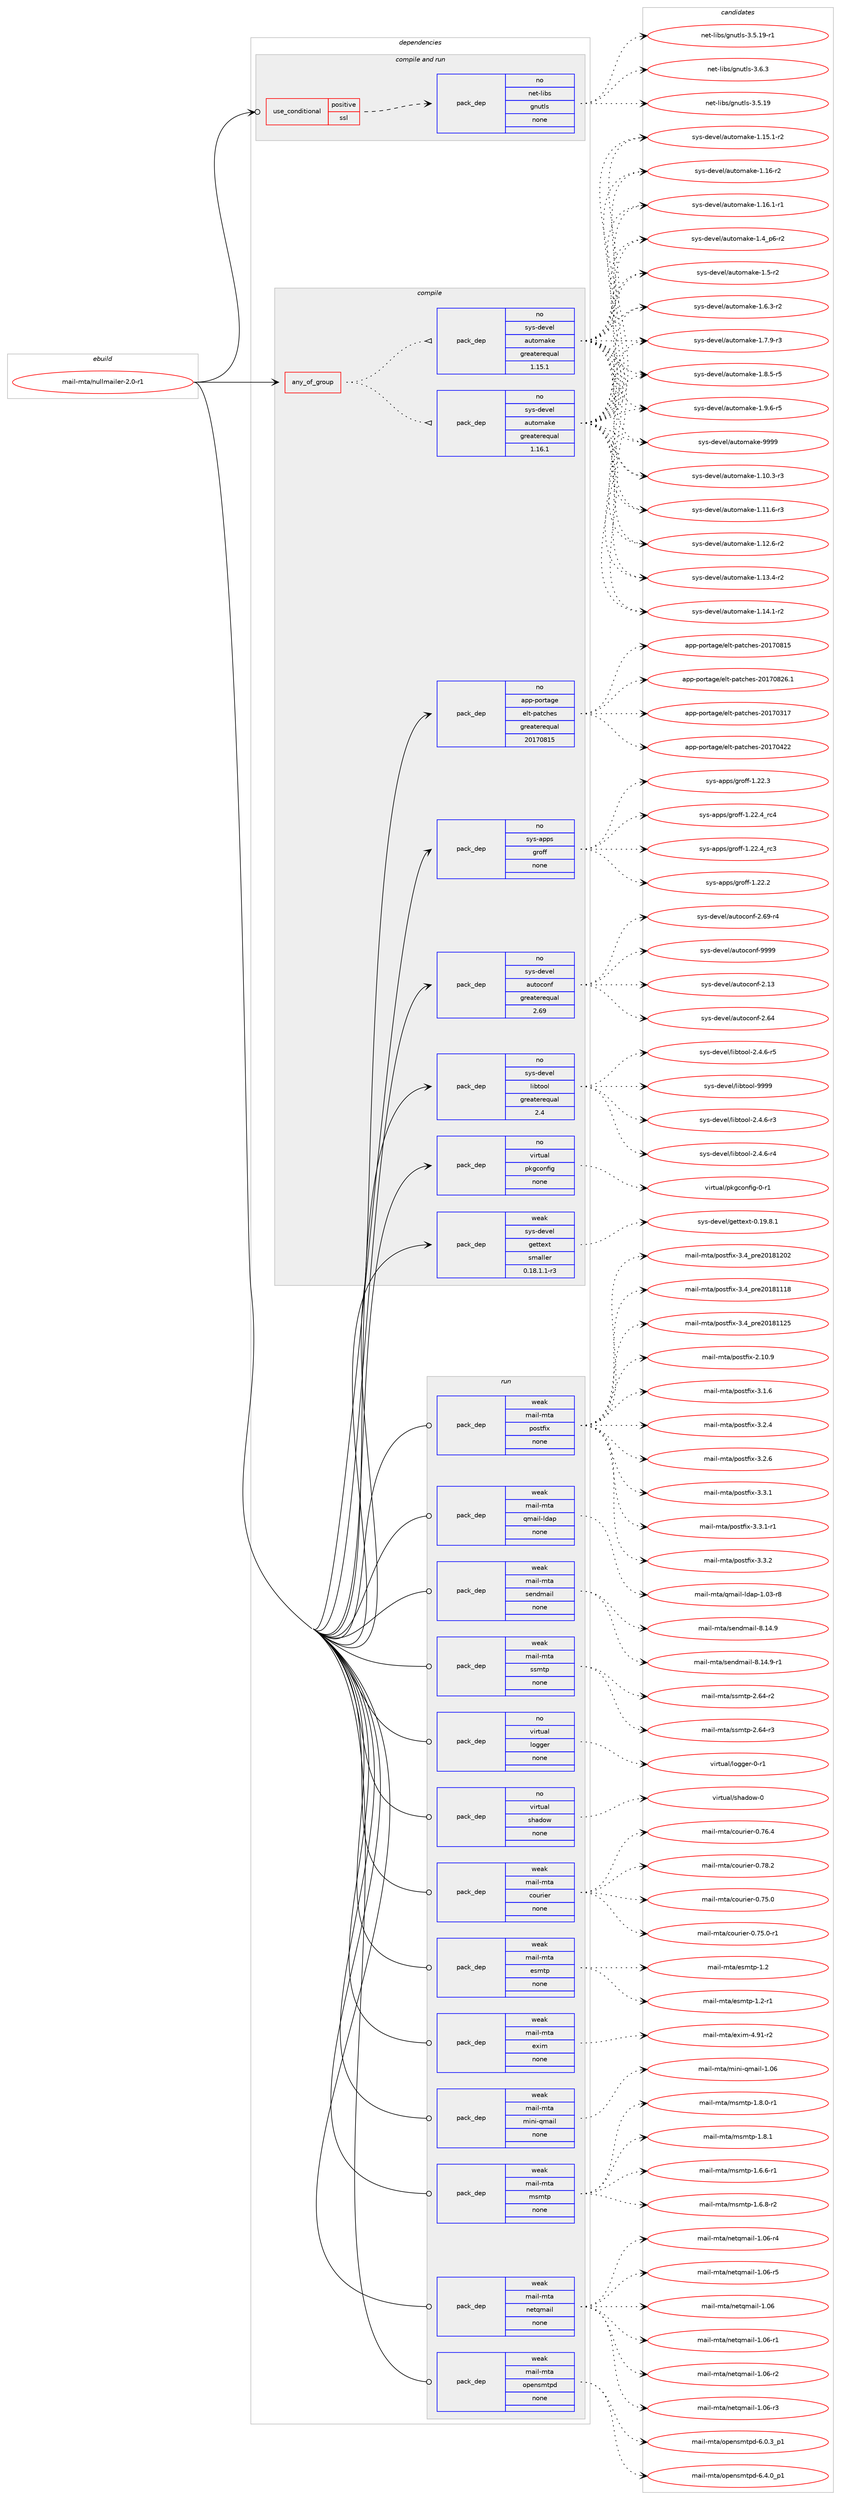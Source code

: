 digraph prolog {

# *************
# Graph options
# *************

newrank=true;
concentrate=true;
compound=true;
graph [rankdir=LR,fontname=Helvetica,fontsize=10,ranksep=1.5];#, ranksep=2.5, nodesep=0.2];
edge  [arrowhead=vee];
node  [fontname=Helvetica,fontsize=10];

# **********
# The ebuild
# **********

subgraph cluster_leftcol {
color=gray;
rank=same;
label=<<i>ebuild</i>>;
id [label="mail-mta/nullmailer-2.0-r1", color=red, width=4, href="../mail-mta/nullmailer-2.0-r1.svg"];
}

# ****************
# The dependencies
# ****************

subgraph cluster_midcol {
color=gray;
label=<<i>dependencies</i>>;
subgraph cluster_compile {
fillcolor="#eeeeee";
style=filled;
label=<<i>compile</i>>;
subgraph any100 {
dependency3633 [label=<<TABLE BORDER="0" CELLBORDER="1" CELLSPACING="0" CELLPADDING="4"><TR><TD CELLPADDING="10">any_of_group</TD></TR></TABLE>>, shape=none, color=red];subgraph pack3042 {
dependency3634 [label=<<TABLE BORDER="0" CELLBORDER="1" CELLSPACING="0" CELLPADDING="4" WIDTH="220"><TR><TD ROWSPAN="6" CELLPADDING="30">pack_dep</TD></TR><TR><TD WIDTH="110">no</TD></TR><TR><TD>sys-devel</TD></TR><TR><TD>automake</TD></TR><TR><TD>greaterequal</TD></TR><TR><TD>1.16.1</TD></TR></TABLE>>, shape=none, color=blue];
}
dependency3633:e -> dependency3634:w [weight=20,style="dotted",arrowhead="oinv"];
subgraph pack3043 {
dependency3635 [label=<<TABLE BORDER="0" CELLBORDER="1" CELLSPACING="0" CELLPADDING="4" WIDTH="220"><TR><TD ROWSPAN="6" CELLPADDING="30">pack_dep</TD></TR><TR><TD WIDTH="110">no</TD></TR><TR><TD>sys-devel</TD></TR><TR><TD>automake</TD></TR><TR><TD>greaterequal</TD></TR><TR><TD>1.15.1</TD></TR></TABLE>>, shape=none, color=blue];
}
dependency3633:e -> dependency3635:w [weight=20,style="dotted",arrowhead="oinv"];
}
id:e -> dependency3633:w [weight=20,style="solid",arrowhead="vee"];
subgraph pack3044 {
dependency3636 [label=<<TABLE BORDER="0" CELLBORDER="1" CELLSPACING="0" CELLPADDING="4" WIDTH="220"><TR><TD ROWSPAN="6" CELLPADDING="30">pack_dep</TD></TR><TR><TD WIDTH="110">no</TD></TR><TR><TD>app-portage</TD></TR><TR><TD>elt-patches</TD></TR><TR><TD>greaterequal</TD></TR><TR><TD>20170815</TD></TR></TABLE>>, shape=none, color=blue];
}
id:e -> dependency3636:w [weight=20,style="solid",arrowhead="vee"];
subgraph pack3045 {
dependency3637 [label=<<TABLE BORDER="0" CELLBORDER="1" CELLSPACING="0" CELLPADDING="4" WIDTH="220"><TR><TD ROWSPAN="6" CELLPADDING="30">pack_dep</TD></TR><TR><TD WIDTH="110">no</TD></TR><TR><TD>sys-apps</TD></TR><TR><TD>groff</TD></TR><TR><TD>none</TD></TR><TR><TD></TD></TR></TABLE>>, shape=none, color=blue];
}
id:e -> dependency3637:w [weight=20,style="solid",arrowhead="vee"];
subgraph pack3046 {
dependency3638 [label=<<TABLE BORDER="0" CELLBORDER="1" CELLSPACING="0" CELLPADDING="4" WIDTH="220"><TR><TD ROWSPAN="6" CELLPADDING="30">pack_dep</TD></TR><TR><TD WIDTH="110">no</TD></TR><TR><TD>sys-devel</TD></TR><TR><TD>autoconf</TD></TR><TR><TD>greaterequal</TD></TR><TR><TD>2.69</TD></TR></TABLE>>, shape=none, color=blue];
}
id:e -> dependency3638:w [weight=20,style="solid",arrowhead="vee"];
subgraph pack3047 {
dependency3639 [label=<<TABLE BORDER="0" CELLBORDER="1" CELLSPACING="0" CELLPADDING="4" WIDTH="220"><TR><TD ROWSPAN="6" CELLPADDING="30">pack_dep</TD></TR><TR><TD WIDTH="110">no</TD></TR><TR><TD>sys-devel</TD></TR><TR><TD>libtool</TD></TR><TR><TD>greaterequal</TD></TR><TR><TD>2.4</TD></TR></TABLE>>, shape=none, color=blue];
}
id:e -> dependency3639:w [weight=20,style="solid",arrowhead="vee"];
subgraph pack3048 {
dependency3640 [label=<<TABLE BORDER="0" CELLBORDER="1" CELLSPACING="0" CELLPADDING="4" WIDTH="220"><TR><TD ROWSPAN="6" CELLPADDING="30">pack_dep</TD></TR><TR><TD WIDTH="110">no</TD></TR><TR><TD>virtual</TD></TR><TR><TD>pkgconfig</TD></TR><TR><TD>none</TD></TR><TR><TD></TD></TR></TABLE>>, shape=none, color=blue];
}
id:e -> dependency3640:w [weight=20,style="solid",arrowhead="vee"];
subgraph pack3049 {
dependency3641 [label=<<TABLE BORDER="0" CELLBORDER="1" CELLSPACING="0" CELLPADDING="4" WIDTH="220"><TR><TD ROWSPAN="6" CELLPADDING="30">pack_dep</TD></TR><TR><TD WIDTH="110">weak</TD></TR><TR><TD>sys-devel</TD></TR><TR><TD>gettext</TD></TR><TR><TD>smaller</TD></TR><TR><TD>0.18.1.1-r3</TD></TR></TABLE>>, shape=none, color=blue];
}
id:e -> dependency3641:w [weight=20,style="solid",arrowhead="vee"];
}
subgraph cluster_compileandrun {
fillcolor="#eeeeee";
style=filled;
label=<<i>compile and run</i>>;
subgraph cond486 {
dependency3642 [label=<<TABLE BORDER="0" CELLBORDER="1" CELLSPACING="0" CELLPADDING="4"><TR><TD ROWSPAN="3" CELLPADDING="10">use_conditional</TD></TR><TR><TD>positive</TD></TR><TR><TD>ssl</TD></TR></TABLE>>, shape=none, color=red];
subgraph pack3050 {
dependency3643 [label=<<TABLE BORDER="0" CELLBORDER="1" CELLSPACING="0" CELLPADDING="4" WIDTH="220"><TR><TD ROWSPAN="6" CELLPADDING="30">pack_dep</TD></TR><TR><TD WIDTH="110">no</TD></TR><TR><TD>net-libs</TD></TR><TR><TD>gnutls</TD></TR><TR><TD>none</TD></TR><TR><TD></TD></TR></TABLE>>, shape=none, color=blue];
}
dependency3642:e -> dependency3643:w [weight=20,style="dashed",arrowhead="vee"];
}
id:e -> dependency3642:w [weight=20,style="solid",arrowhead="odotvee"];
}
subgraph cluster_run {
fillcolor="#eeeeee";
style=filled;
label=<<i>run</i>>;
subgraph pack3051 {
dependency3644 [label=<<TABLE BORDER="0" CELLBORDER="1" CELLSPACING="0" CELLPADDING="4" WIDTH="220"><TR><TD ROWSPAN="6" CELLPADDING="30">pack_dep</TD></TR><TR><TD WIDTH="110">no</TD></TR><TR><TD>virtual</TD></TR><TR><TD>logger</TD></TR><TR><TD>none</TD></TR><TR><TD></TD></TR></TABLE>>, shape=none, color=blue];
}
id:e -> dependency3644:w [weight=20,style="solid",arrowhead="odot"];
subgraph pack3052 {
dependency3645 [label=<<TABLE BORDER="0" CELLBORDER="1" CELLSPACING="0" CELLPADDING="4" WIDTH="220"><TR><TD ROWSPAN="6" CELLPADDING="30">pack_dep</TD></TR><TR><TD WIDTH="110">no</TD></TR><TR><TD>virtual</TD></TR><TR><TD>shadow</TD></TR><TR><TD>none</TD></TR><TR><TD></TD></TR></TABLE>>, shape=none, color=blue];
}
id:e -> dependency3645:w [weight=20,style="solid",arrowhead="odot"];
subgraph pack3053 {
dependency3646 [label=<<TABLE BORDER="0" CELLBORDER="1" CELLSPACING="0" CELLPADDING="4" WIDTH="220"><TR><TD ROWSPAN="6" CELLPADDING="30">pack_dep</TD></TR><TR><TD WIDTH="110">weak</TD></TR><TR><TD>mail-mta</TD></TR><TR><TD>courier</TD></TR><TR><TD>none</TD></TR><TR><TD></TD></TR></TABLE>>, shape=none, color=blue];
}
id:e -> dependency3646:w [weight=20,style="solid",arrowhead="odot"];
subgraph pack3054 {
dependency3647 [label=<<TABLE BORDER="0" CELLBORDER="1" CELLSPACING="0" CELLPADDING="4" WIDTH="220"><TR><TD ROWSPAN="6" CELLPADDING="30">pack_dep</TD></TR><TR><TD WIDTH="110">weak</TD></TR><TR><TD>mail-mta</TD></TR><TR><TD>esmtp</TD></TR><TR><TD>none</TD></TR><TR><TD></TD></TR></TABLE>>, shape=none, color=blue];
}
id:e -> dependency3647:w [weight=20,style="solid",arrowhead="odot"];
subgraph pack3055 {
dependency3648 [label=<<TABLE BORDER="0" CELLBORDER="1" CELLSPACING="0" CELLPADDING="4" WIDTH="220"><TR><TD ROWSPAN="6" CELLPADDING="30">pack_dep</TD></TR><TR><TD WIDTH="110">weak</TD></TR><TR><TD>mail-mta</TD></TR><TR><TD>exim</TD></TR><TR><TD>none</TD></TR><TR><TD></TD></TR></TABLE>>, shape=none, color=blue];
}
id:e -> dependency3648:w [weight=20,style="solid",arrowhead="odot"];
subgraph pack3056 {
dependency3649 [label=<<TABLE BORDER="0" CELLBORDER="1" CELLSPACING="0" CELLPADDING="4" WIDTH="220"><TR><TD ROWSPAN="6" CELLPADDING="30">pack_dep</TD></TR><TR><TD WIDTH="110">weak</TD></TR><TR><TD>mail-mta</TD></TR><TR><TD>mini-qmail</TD></TR><TR><TD>none</TD></TR><TR><TD></TD></TR></TABLE>>, shape=none, color=blue];
}
id:e -> dependency3649:w [weight=20,style="solid",arrowhead="odot"];
subgraph pack3057 {
dependency3650 [label=<<TABLE BORDER="0" CELLBORDER="1" CELLSPACING="0" CELLPADDING="4" WIDTH="220"><TR><TD ROWSPAN="6" CELLPADDING="30">pack_dep</TD></TR><TR><TD WIDTH="110">weak</TD></TR><TR><TD>mail-mta</TD></TR><TR><TD>msmtp</TD></TR><TR><TD>none</TD></TR><TR><TD></TD></TR></TABLE>>, shape=none, color=blue];
}
id:e -> dependency3650:w [weight=20,style="solid",arrowhead="odot"];
subgraph pack3058 {
dependency3651 [label=<<TABLE BORDER="0" CELLBORDER="1" CELLSPACING="0" CELLPADDING="4" WIDTH="220"><TR><TD ROWSPAN="6" CELLPADDING="30">pack_dep</TD></TR><TR><TD WIDTH="110">weak</TD></TR><TR><TD>mail-mta</TD></TR><TR><TD>netqmail</TD></TR><TR><TD>none</TD></TR><TR><TD></TD></TR></TABLE>>, shape=none, color=blue];
}
id:e -> dependency3651:w [weight=20,style="solid",arrowhead="odot"];
subgraph pack3059 {
dependency3652 [label=<<TABLE BORDER="0" CELLBORDER="1" CELLSPACING="0" CELLPADDING="4" WIDTH="220"><TR><TD ROWSPAN="6" CELLPADDING="30">pack_dep</TD></TR><TR><TD WIDTH="110">weak</TD></TR><TR><TD>mail-mta</TD></TR><TR><TD>opensmtpd</TD></TR><TR><TD>none</TD></TR><TR><TD></TD></TR></TABLE>>, shape=none, color=blue];
}
id:e -> dependency3652:w [weight=20,style="solid",arrowhead="odot"];
subgraph pack3060 {
dependency3653 [label=<<TABLE BORDER="0" CELLBORDER="1" CELLSPACING="0" CELLPADDING="4" WIDTH="220"><TR><TD ROWSPAN="6" CELLPADDING="30">pack_dep</TD></TR><TR><TD WIDTH="110">weak</TD></TR><TR><TD>mail-mta</TD></TR><TR><TD>postfix</TD></TR><TR><TD>none</TD></TR><TR><TD></TD></TR></TABLE>>, shape=none, color=blue];
}
id:e -> dependency3653:w [weight=20,style="solid",arrowhead="odot"];
subgraph pack3061 {
dependency3654 [label=<<TABLE BORDER="0" CELLBORDER="1" CELLSPACING="0" CELLPADDING="4" WIDTH="220"><TR><TD ROWSPAN="6" CELLPADDING="30">pack_dep</TD></TR><TR><TD WIDTH="110">weak</TD></TR><TR><TD>mail-mta</TD></TR><TR><TD>qmail-ldap</TD></TR><TR><TD>none</TD></TR><TR><TD></TD></TR></TABLE>>, shape=none, color=blue];
}
id:e -> dependency3654:w [weight=20,style="solid",arrowhead="odot"];
subgraph pack3062 {
dependency3655 [label=<<TABLE BORDER="0" CELLBORDER="1" CELLSPACING="0" CELLPADDING="4" WIDTH="220"><TR><TD ROWSPAN="6" CELLPADDING="30">pack_dep</TD></TR><TR><TD WIDTH="110">weak</TD></TR><TR><TD>mail-mta</TD></TR><TR><TD>sendmail</TD></TR><TR><TD>none</TD></TR><TR><TD></TD></TR></TABLE>>, shape=none, color=blue];
}
id:e -> dependency3655:w [weight=20,style="solid",arrowhead="odot"];
subgraph pack3063 {
dependency3656 [label=<<TABLE BORDER="0" CELLBORDER="1" CELLSPACING="0" CELLPADDING="4" WIDTH="220"><TR><TD ROWSPAN="6" CELLPADDING="30">pack_dep</TD></TR><TR><TD WIDTH="110">weak</TD></TR><TR><TD>mail-mta</TD></TR><TR><TD>ssmtp</TD></TR><TR><TD>none</TD></TR><TR><TD></TD></TR></TABLE>>, shape=none, color=blue];
}
id:e -> dependency3656:w [weight=20,style="solid",arrowhead="odot"];
}
}

# **************
# The candidates
# **************

subgraph cluster_choices {
rank=same;
color=gray;
label=<<i>candidates</i>>;

subgraph choice3042 {
color=black;
nodesep=1;
choice11512111545100101118101108479711711611110997107101454946494846514511451 [label="sys-devel/automake-1.10.3-r3", color=red, width=4,href="../sys-devel/automake-1.10.3-r3.svg"];
choice11512111545100101118101108479711711611110997107101454946494946544511451 [label="sys-devel/automake-1.11.6-r3", color=red, width=4,href="../sys-devel/automake-1.11.6-r3.svg"];
choice11512111545100101118101108479711711611110997107101454946495046544511450 [label="sys-devel/automake-1.12.6-r2", color=red, width=4,href="../sys-devel/automake-1.12.6-r2.svg"];
choice11512111545100101118101108479711711611110997107101454946495146524511450 [label="sys-devel/automake-1.13.4-r2", color=red, width=4,href="../sys-devel/automake-1.13.4-r2.svg"];
choice11512111545100101118101108479711711611110997107101454946495246494511450 [label="sys-devel/automake-1.14.1-r2", color=red, width=4,href="../sys-devel/automake-1.14.1-r2.svg"];
choice11512111545100101118101108479711711611110997107101454946495346494511450 [label="sys-devel/automake-1.15.1-r2", color=red, width=4,href="../sys-devel/automake-1.15.1-r2.svg"];
choice1151211154510010111810110847971171161111099710710145494649544511450 [label="sys-devel/automake-1.16-r2", color=red, width=4,href="../sys-devel/automake-1.16-r2.svg"];
choice11512111545100101118101108479711711611110997107101454946495446494511449 [label="sys-devel/automake-1.16.1-r1", color=red, width=4,href="../sys-devel/automake-1.16.1-r1.svg"];
choice115121115451001011181011084797117116111109971071014549465295112544511450 [label="sys-devel/automake-1.4_p6-r2", color=red, width=4,href="../sys-devel/automake-1.4_p6-r2.svg"];
choice11512111545100101118101108479711711611110997107101454946534511450 [label="sys-devel/automake-1.5-r2", color=red, width=4,href="../sys-devel/automake-1.5-r2.svg"];
choice115121115451001011181011084797117116111109971071014549465446514511450 [label="sys-devel/automake-1.6.3-r2", color=red, width=4,href="../sys-devel/automake-1.6.3-r2.svg"];
choice115121115451001011181011084797117116111109971071014549465546574511451 [label="sys-devel/automake-1.7.9-r3", color=red, width=4,href="../sys-devel/automake-1.7.9-r3.svg"];
choice115121115451001011181011084797117116111109971071014549465646534511453 [label="sys-devel/automake-1.8.5-r5", color=red, width=4,href="../sys-devel/automake-1.8.5-r5.svg"];
choice115121115451001011181011084797117116111109971071014549465746544511453 [label="sys-devel/automake-1.9.6-r5", color=red, width=4,href="../sys-devel/automake-1.9.6-r5.svg"];
choice115121115451001011181011084797117116111109971071014557575757 [label="sys-devel/automake-9999", color=red, width=4,href="../sys-devel/automake-9999.svg"];
dependency3634:e -> choice11512111545100101118101108479711711611110997107101454946494846514511451:w [style=dotted,weight="100"];
dependency3634:e -> choice11512111545100101118101108479711711611110997107101454946494946544511451:w [style=dotted,weight="100"];
dependency3634:e -> choice11512111545100101118101108479711711611110997107101454946495046544511450:w [style=dotted,weight="100"];
dependency3634:e -> choice11512111545100101118101108479711711611110997107101454946495146524511450:w [style=dotted,weight="100"];
dependency3634:e -> choice11512111545100101118101108479711711611110997107101454946495246494511450:w [style=dotted,weight="100"];
dependency3634:e -> choice11512111545100101118101108479711711611110997107101454946495346494511450:w [style=dotted,weight="100"];
dependency3634:e -> choice1151211154510010111810110847971171161111099710710145494649544511450:w [style=dotted,weight="100"];
dependency3634:e -> choice11512111545100101118101108479711711611110997107101454946495446494511449:w [style=dotted,weight="100"];
dependency3634:e -> choice115121115451001011181011084797117116111109971071014549465295112544511450:w [style=dotted,weight="100"];
dependency3634:e -> choice11512111545100101118101108479711711611110997107101454946534511450:w [style=dotted,weight="100"];
dependency3634:e -> choice115121115451001011181011084797117116111109971071014549465446514511450:w [style=dotted,weight="100"];
dependency3634:e -> choice115121115451001011181011084797117116111109971071014549465546574511451:w [style=dotted,weight="100"];
dependency3634:e -> choice115121115451001011181011084797117116111109971071014549465646534511453:w [style=dotted,weight="100"];
dependency3634:e -> choice115121115451001011181011084797117116111109971071014549465746544511453:w [style=dotted,weight="100"];
dependency3634:e -> choice115121115451001011181011084797117116111109971071014557575757:w [style=dotted,weight="100"];
}
subgraph choice3043 {
color=black;
nodesep=1;
choice11512111545100101118101108479711711611110997107101454946494846514511451 [label="sys-devel/automake-1.10.3-r3", color=red, width=4,href="../sys-devel/automake-1.10.3-r3.svg"];
choice11512111545100101118101108479711711611110997107101454946494946544511451 [label="sys-devel/automake-1.11.6-r3", color=red, width=4,href="../sys-devel/automake-1.11.6-r3.svg"];
choice11512111545100101118101108479711711611110997107101454946495046544511450 [label="sys-devel/automake-1.12.6-r2", color=red, width=4,href="../sys-devel/automake-1.12.6-r2.svg"];
choice11512111545100101118101108479711711611110997107101454946495146524511450 [label="sys-devel/automake-1.13.4-r2", color=red, width=4,href="../sys-devel/automake-1.13.4-r2.svg"];
choice11512111545100101118101108479711711611110997107101454946495246494511450 [label="sys-devel/automake-1.14.1-r2", color=red, width=4,href="../sys-devel/automake-1.14.1-r2.svg"];
choice11512111545100101118101108479711711611110997107101454946495346494511450 [label="sys-devel/automake-1.15.1-r2", color=red, width=4,href="../sys-devel/automake-1.15.1-r2.svg"];
choice1151211154510010111810110847971171161111099710710145494649544511450 [label="sys-devel/automake-1.16-r2", color=red, width=4,href="../sys-devel/automake-1.16-r2.svg"];
choice11512111545100101118101108479711711611110997107101454946495446494511449 [label="sys-devel/automake-1.16.1-r1", color=red, width=4,href="../sys-devel/automake-1.16.1-r1.svg"];
choice115121115451001011181011084797117116111109971071014549465295112544511450 [label="sys-devel/automake-1.4_p6-r2", color=red, width=4,href="../sys-devel/automake-1.4_p6-r2.svg"];
choice11512111545100101118101108479711711611110997107101454946534511450 [label="sys-devel/automake-1.5-r2", color=red, width=4,href="../sys-devel/automake-1.5-r2.svg"];
choice115121115451001011181011084797117116111109971071014549465446514511450 [label="sys-devel/automake-1.6.3-r2", color=red, width=4,href="../sys-devel/automake-1.6.3-r2.svg"];
choice115121115451001011181011084797117116111109971071014549465546574511451 [label="sys-devel/automake-1.7.9-r3", color=red, width=4,href="../sys-devel/automake-1.7.9-r3.svg"];
choice115121115451001011181011084797117116111109971071014549465646534511453 [label="sys-devel/automake-1.8.5-r5", color=red, width=4,href="../sys-devel/automake-1.8.5-r5.svg"];
choice115121115451001011181011084797117116111109971071014549465746544511453 [label="sys-devel/automake-1.9.6-r5", color=red, width=4,href="../sys-devel/automake-1.9.6-r5.svg"];
choice115121115451001011181011084797117116111109971071014557575757 [label="sys-devel/automake-9999", color=red, width=4,href="../sys-devel/automake-9999.svg"];
dependency3635:e -> choice11512111545100101118101108479711711611110997107101454946494846514511451:w [style=dotted,weight="100"];
dependency3635:e -> choice11512111545100101118101108479711711611110997107101454946494946544511451:w [style=dotted,weight="100"];
dependency3635:e -> choice11512111545100101118101108479711711611110997107101454946495046544511450:w [style=dotted,weight="100"];
dependency3635:e -> choice11512111545100101118101108479711711611110997107101454946495146524511450:w [style=dotted,weight="100"];
dependency3635:e -> choice11512111545100101118101108479711711611110997107101454946495246494511450:w [style=dotted,weight="100"];
dependency3635:e -> choice11512111545100101118101108479711711611110997107101454946495346494511450:w [style=dotted,weight="100"];
dependency3635:e -> choice1151211154510010111810110847971171161111099710710145494649544511450:w [style=dotted,weight="100"];
dependency3635:e -> choice11512111545100101118101108479711711611110997107101454946495446494511449:w [style=dotted,weight="100"];
dependency3635:e -> choice115121115451001011181011084797117116111109971071014549465295112544511450:w [style=dotted,weight="100"];
dependency3635:e -> choice11512111545100101118101108479711711611110997107101454946534511450:w [style=dotted,weight="100"];
dependency3635:e -> choice115121115451001011181011084797117116111109971071014549465446514511450:w [style=dotted,weight="100"];
dependency3635:e -> choice115121115451001011181011084797117116111109971071014549465546574511451:w [style=dotted,weight="100"];
dependency3635:e -> choice115121115451001011181011084797117116111109971071014549465646534511453:w [style=dotted,weight="100"];
dependency3635:e -> choice115121115451001011181011084797117116111109971071014549465746544511453:w [style=dotted,weight="100"];
dependency3635:e -> choice115121115451001011181011084797117116111109971071014557575757:w [style=dotted,weight="100"];
}
subgraph choice3044 {
color=black;
nodesep=1;
choice97112112451121111141169710310147101108116451129711699104101115455048495548514955 [label="app-portage/elt-patches-20170317", color=red, width=4,href="../app-portage/elt-patches-20170317.svg"];
choice97112112451121111141169710310147101108116451129711699104101115455048495548525050 [label="app-portage/elt-patches-20170422", color=red, width=4,href="../app-portage/elt-patches-20170422.svg"];
choice97112112451121111141169710310147101108116451129711699104101115455048495548564953 [label="app-portage/elt-patches-20170815", color=red, width=4,href="../app-portage/elt-patches-20170815.svg"];
choice971121124511211111411697103101471011081164511297116991041011154550484955485650544649 [label="app-portage/elt-patches-20170826.1", color=red, width=4,href="../app-portage/elt-patches-20170826.1.svg"];
dependency3636:e -> choice97112112451121111141169710310147101108116451129711699104101115455048495548514955:w [style=dotted,weight="100"];
dependency3636:e -> choice97112112451121111141169710310147101108116451129711699104101115455048495548525050:w [style=dotted,weight="100"];
dependency3636:e -> choice97112112451121111141169710310147101108116451129711699104101115455048495548564953:w [style=dotted,weight="100"];
dependency3636:e -> choice971121124511211111411697103101471011081164511297116991041011154550484955485650544649:w [style=dotted,weight="100"];
}
subgraph choice3045 {
color=black;
nodesep=1;
choice11512111545971121121154710311411110210245494650504652951149951 [label="sys-apps/groff-1.22.4_rc3", color=red, width=4,href="../sys-apps/groff-1.22.4_rc3.svg"];
choice11512111545971121121154710311411110210245494650504650 [label="sys-apps/groff-1.22.2", color=red, width=4,href="../sys-apps/groff-1.22.2.svg"];
choice11512111545971121121154710311411110210245494650504651 [label="sys-apps/groff-1.22.3", color=red, width=4,href="../sys-apps/groff-1.22.3.svg"];
choice11512111545971121121154710311411110210245494650504652951149952 [label="sys-apps/groff-1.22.4_rc4", color=red, width=4,href="../sys-apps/groff-1.22.4_rc4.svg"];
dependency3637:e -> choice11512111545971121121154710311411110210245494650504652951149951:w [style=dotted,weight="100"];
dependency3637:e -> choice11512111545971121121154710311411110210245494650504650:w [style=dotted,weight="100"];
dependency3637:e -> choice11512111545971121121154710311411110210245494650504651:w [style=dotted,weight="100"];
dependency3637:e -> choice11512111545971121121154710311411110210245494650504652951149952:w [style=dotted,weight="100"];
}
subgraph choice3046 {
color=black;
nodesep=1;
choice115121115451001011181011084797117116111991111101024550464951 [label="sys-devel/autoconf-2.13", color=red, width=4,href="../sys-devel/autoconf-2.13.svg"];
choice115121115451001011181011084797117116111991111101024550465452 [label="sys-devel/autoconf-2.64", color=red, width=4,href="../sys-devel/autoconf-2.64.svg"];
choice1151211154510010111810110847971171161119911111010245504654574511452 [label="sys-devel/autoconf-2.69-r4", color=red, width=4,href="../sys-devel/autoconf-2.69-r4.svg"];
choice115121115451001011181011084797117116111991111101024557575757 [label="sys-devel/autoconf-9999", color=red, width=4,href="../sys-devel/autoconf-9999.svg"];
dependency3638:e -> choice115121115451001011181011084797117116111991111101024550464951:w [style=dotted,weight="100"];
dependency3638:e -> choice115121115451001011181011084797117116111991111101024550465452:w [style=dotted,weight="100"];
dependency3638:e -> choice1151211154510010111810110847971171161119911111010245504654574511452:w [style=dotted,weight="100"];
dependency3638:e -> choice115121115451001011181011084797117116111991111101024557575757:w [style=dotted,weight="100"];
}
subgraph choice3047 {
color=black;
nodesep=1;
choice1151211154510010111810110847108105981161111111084550465246544511451 [label="sys-devel/libtool-2.4.6-r3", color=red, width=4,href="../sys-devel/libtool-2.4.6-r3.svg"];
choice1151211154510010111810110847108105981161111111084550465246544511452 [label="sys-devel/libtool-2.4.6-r4", color=red, width=4,href="../sys-devel/libtool-2.4.6-r4.svg"];
choice1151211154510010111810110847108105981161111111084550465246544511453 [label="sys-devel/libtool-2.4.6-r5", color=red, width=4,href="../sys-devel/libtool-2.4.6-r5.svg"];
choice1151211154510010111810110847108105981161111111084557575757 [label="sys-devel/libtool-9999", color=red, width=4,href="../sys-devel/libtool-9999.svg"];
dependency3639:e -> choice1151211154510010111810110847108105981161111111084550465246544511451:w [style=dotted,weight="100"];
dependency3639:e -> choice1151211154510010111810110847108105981161111111084550465246544511452:w [style=dotted,weight="100"];
dependency3639:e -> choice1151211154510010111810110847108105981161111111084550465246544511453:w [style=dotted,weight="100"];
dependency3639:e -> choice1151211154510010111810110847108105981161111111084557575757:w [style=dotted,weight="100"];
}
subgraph choice3048 {
color=black;
nodesep=1;
choice11810511411611797108471121071039911111010210510345484511449 [label="virtual/pkgconfig-0-r1", color=red, width=4,href="../virtual/pkgconfig-0-r1.svg"];
dependency3640:e -> choice11810511411611797108471121071039911111010210510345484511449:w [style=dotted,weight="100"];
}
subgraph choice3049 {
color=black;
nodesep=1;
choice1151211154510010111810110847103101116116101120116454846495746564649 [label="sys-devel/gettext-0.19.8.1", color=red, width=4,href="../sys-devel/gettext-0.19.8.1.svg"];
dependency3641:e -> choice1151211154510010111810110847103101116116101120116454846495746564649:w [style=dotted,weight="100"];
}
subgraph choice3050 {
color=black;
nodesep=1;
choice11010111645108105981154710311011711610811545514653464957 [label="net-libs/gnutls-3.5.19", color=red, width=4,href="../net-libs/gnutls-3.5.19.svg"];
choice110101116451081059811547103110117116108115455146534649574511449 [label="net-libs/gnutls-3.5.19-r1", color=red, width=4,href="../net-libs/gnutls-3.5.19-r1.svg"];
choice110101116451081059811547103110117116108115455146544651 [label="net-libs/gnutls-3.6.3", color=red, width=4,href="../net-libs/gnutls-3.6.3.svg"];
dependency3643:e -> choice11010111645108105981154710311011711610811545514653464957:w [style=dotted,weight="100"];
dependency3643:e -> choice110101116451081059811547103110117116108115455146534649574511449:w [style=dotted,weight="100"];
dependency3643:e -> choice110101116451081059811547103110117116108115455146544651:w [style=dotted,weight="100"];
}
subgraph choice3051 {
color=black;
nodesep=1;
choice118105114116117971084710811110310310111445484511449 [label="virtual/logger-0-r1", color=red, width=4,href="../virtual/logger-0-r1.svg"];
dependency3644:e -> choice118105114116117971084710811110310310111445484511449:w [style=dotted,weight="100"];
}
subgraph choice3052 {
color=black;
nodesep=1;
choice1181051141161179710847115104971001111194548 [label="virtual/shadow-0", color=red, width=4,href="../virtual/shadow-0.svg"];
dependency3645:e -> choice1181051141161179710847115104971001111194548:w [style=dotted,weight="100"];
}
subgraph choice3053 {
color=black;
nodesep=1;
choice109971051084510911697479911111711410510111445484655534648 [label="mail-mta/courier-0.75.0", color=red, width=4,href="../mail-mta/courier-0.75.0.svg"];
choice1099710510845109116974799111117114105101114454846555346484511449 [label="mail-mta/courier-0.75.0-r1", color=red, width=4,href="../mail-mta/courier-0.75.0-r1.svg"];
choice109971051084510911697479911111711410510111445484655544652 [label="mail-mta/courier-0.76.4", color=red, width=4,href="../mail-mta/courier-0.76.4.svg"];
choice109971051084510911697479911111711410510111445484655564650 [label="mail-mta/courier-0.78.2", color=red, width=4,href="../mail-mta/courier-0.78.2.svg"];
dependency3646:e -> choice109971051084510911697479911111711410510111445484655534648:w [style=dotted,weight="100"];
dependency3646:e -> choice1099710510845109116974799111117114105101114454846555346484511449:w [style=dotted,weight="100"];
dependency3646:e -> choice109971051084510911697479911111711410510111445484655544652:w [style=dotted,weight="100"];
dependency3646:e -> choice109971051084510911697479911111711410510111445484655564650:w [style=dotted,weight="100"];
}
subgraph choice3054 {
color=black;
nodesep=1;
choice1099710510845109116974710111510911611245494650 [label="mail-mta/esmtp-1.2", color=red, width=4,href="../mail-mta/esmtp-1.2.svg"];
choice10997105108451091169747101115109116112454946504511449 [label="mail-mta/esmtp-1.2-r1", color=red, width=4,href="../mail-mta/esmtp-1.2-r1.svg"];
dependency3647:e -> choice1099710510845109116974710111510911611245494650:w [style=dotted,weight="100"];
dependency3647:e -> choice10997105108451091169747101115109116112454946504511449:w [style=dotted,weight="100"];
}
subgraph choice3055 {
color=black;
nodesep=1;
choice1099710510845109116974710112010510945524657494511450 [label="mail-mta/exim-4.91-r2", color=red, width=4,href="../mail-mta/exim-4.91-r2.svg"];
dependency3648:e -> choice1099710510845109116974710112010510945524657494511450:w [style=dotted,weight="100"];
}
subgraph choice3056 {
color=black;
nodesep=1;
choice1099710510845109116974710910511010545113109971051084549464854 [label="mail-mta/mini-qmail-1.06", color=red, width=4,href="../mail-mta/mini-qmail-1.06.svg"];
dependency3649:e -> choice1099710510845109116974710910511010545113109971051084549464854:w [style=dotted,weight="100"];
}
subgraph choice3057 {
color=black;
nodesep=1;
choice109971051084510911697471091151091161124549465446544511449 [label="mail-mta/msmtp-1.6.6-r1", color=red, width=4,href="../mail-mta/msmtp-1.6.6-r1.svg"];
choice109971051084510911697471091151091161124549465446564511450 [label="mail-mta/msmtp-1.6.8-r2", color=red, width=4,href="../mail-mta/msmtp-1.6.8-r2.svg"];
choice109971051084510911697471091151091161124549465646484511449 [label="mail-mta/msmtp-1.8.0-r1", color=red, width=4,href="../mail-mta/msmtp-1.8.0-r1.svg"];
choice10997105108451091169747109115109116112454946564649 [label="mail-mta/msmtp-1.8.1", color=red, width=4,href="../mail-mta/msmtp-1.8.1.svg"];
dependency3650:e -> choice109971051084510911697471091151091161124549465446544511449:w [style=dotted,weight="100"];
dependency3650:e -> choice109971051084510911697471091151091161124549465446564511450:w [style=dotted,weight="100"];
dependency3650:e -> choice109971051084510911697471091151091161124549465646484511449:w [style=dotted,weight="100"];
dependency3650:e -> choice10997105108451091169747109115109116112454946564649:w [style=dotted,weight="100"];
}
subgraph choice3058 {
color=black;
nodesep=1;
choice10997105108451091169747110101116113109971051084549464854 [label="mail-mta/netqmail-1.06", color=red, width=4,href="../mail-mta/netqmail-1.06.svg"];
choice109971051084510911697471101011161131099710510845494648544511449 [label="mail-mta/netqmail-1.06-r1", color=red, width=4,href="../mail-mta/netqmail-1.06-r1.svg"];
choice109971051084510911697471101011161131099710510845494648544511450 [label="mail-mta/netqmail-1.06-r2", color=red, width=4,href="../mail-mta/netqmail-1.06-r2.svg"];
choice109971051084510911697471101011161131099710510845494648544511451 [label="mail-mta/netqmail-1.06-r3", color=red, width=4,href="../mail-mta/netqmail-1.06-r3.svg"];
choice109971051084510911697471101011161131099710510845494648544511452 [label="mail-mta/netqmail-1.06-r4", color=red, width=4,href="../mail-mta/netqmail-1.06-r4.svg"];
choice109971051084510911697471101011161131099710510845494648544511453 [label="mail-mta/netqmail-1.06-r5", color=red, width=4,href="../mail-mta/netqmail-1.06-r5.svg"];
dependency3651:e -> choice10997105108451091169747110101116113109971051084549464854:w [style=dotted,weight="100"];
dependency3651:e -> choice109971051084510911697471101011161131099710510845494648544511449:w [style=dotted,weight="100"];
dependency3651:e -> choice109971051084510911697471101011161131099710510845494648544511450:w [style=dotted,weight="100"];
dependency3651:e -> choice109971051084510911697471101011161131099710510845494648544511451:w [style=dotted,weight="100"];
dependency3651:e -> choice109971051084510911697471101011161131099710510845494648544511452:w [style=dotted,weight="100"];
dependency3651:e -> choice109971051084510911697471101011161131099710510845494648544511453:w [style=dotted,weight="100"];
}
subgraph choice3059 {
color=black;
nodesep=1;
choice109971051084510911697471111121011101151091161121004554464846519511249 [label="mail-mta/opensmtpd-6.0.3_p1", color=red, width=4,href="../mail-mta/opensmtpd-6.0.3_p1.svg"];
choice109971051084510911697471111121011101151091161121004554465246489511249 [label="mail-mta/opensmtpd-6.4.0_p1", color=red, width=4,href="../mail-mta/opensmtpd-6.4.0_p1.svg"];
dependency3652:e -> choice109971051084510911697471111121011101151091161121004554464846519511249:w [style=dotted,weight="100"];
dependency3652:e -> choice109971051084510911697471111121011101151091161121004554465246489511249:w [style=dotted,weight="100"];
}
subgraph choice3060 {
color=black;
nodesep=1;
choice1099710510845109116974711211111511610210512045514652951121141015048495649494956 [label="mail-mta/postfix-3.4_pre20181118", color=red, width=4,href="../mail-mta/postfix-3.4_pre20181118.svg"];
choice1099710510845109116974711211111511610210512045514652951121141015048495649495053 [label="mail-mta/postfix-3.4_pre20181125", color=red, width=4,href="../mail-mta/postfix-3.4_pre20181125.svg"];
choice1099710510845109116974711211111511610210512045504649484657 [label="mail-mta/postfix-2.10.9", color=red, width=4,href="../mail-mta/postfix-2.10.9.svg"];
choice10997105108451091169747112111115116102105120455146494654 [label="mail-mta/postfix-3.1.6", color=red, width=4,href="../mail-mta/postfix-3.1.6.svg"];
choice10997105108451091169747112111115116102105120455146504652 [label="mail-mta/postfix-3.2.4", color=red, width=4,href="../mail-mta/postfix-3.2.4.svg"];
choice10997105108451091169747112111115116102105120455146504654 [label="mail-mta/postfix-3.2.6", color=red, width=4,href="../mail-mta/postfix-3.2.6.svg"];
choice10997105108451091169747112111115116102105120455146514649 [label="mail-mta/postfix-3.3.1", color=red, width=4,href="../mail-mta/postfix-3.3.1.svg"];
choice109971051084510911697471121111151161021051204551465146494511449 [label="mail-mta/postfix-3.3.1-r1", color=red, width=4,href="../mail-mta/postfix-3.3.1-r1.svg"];
choice10997105108451091169747112111115116102105120455146514650 [label="mail-mta/postfix-3.3.2", color=red, width=4,href="../mail-mta/postfix-3.3.2.svg"];
choice1099710510845109116974711211111511610210512045514652951121141015048495649504850 [label="mail-mta/postfix-3.4_pre20181202", color=red, width=4,href="../mail-mta/postfix-3.4_pre20181202.svg"];
dependency3653:e -> choice1099710510845109116974711211111511610210512045514652951121141015048495649494956:w [style=dotted,weight="100"];
dependency3653:e -> choice1099710510845109116974711211111511610210512045514652951121141015048495649495053:w [style=dotted,weight="100"];
dependency3653:e -> choice1099710510845109116974711211111511610210512045504649484657:w [style=dotted,weight="100"];
dependency3653:e -> choice10997105108451091169747112111115116102105120455146494654:w [style=dotted,weight="100"];
dependency3653:e -> choice10997105108451091169747112111115116102105120455146504652:w [style=dotted,weight="100"];
dependency3653:e -> choice10997105108451091169747112111115116102105120455146504654:w [style=dotted,weight="100"];
dependency3653:e -> choice10997105108451091169747112111115116102105120455146514649:w [style=dotted,weight="100"];
dependency3653:e -> choice109971051084510911697471121111151161021051204551465146494511449:w [style=dotted,weight="100"];
dependency3653:e -> choice10997105108451091169747112111115116102105120455146514650:w [style=dotted,weight="100"];
dependency3653:e -> choice1099710510845109116974711211111511610210512045514652951121141015048495649504850:w [style=dotted,weight="100"];
}
subgraph choice3061 {
color=black;
nodesep=1;
choice1099710510845109116974711310997105108451081009711245494648514511456 [label="mail-mta/qmail-ldap-1.03-r8", color=red, width=4,href="../mail-mta/qmail-ldap-1.03-r8.svg"];
dependency3654:e -> choice1099710510845109116974711310997105108451081009711245494648514511456:w [style=dotted,weight="100"];
}
subgraph choice3062 {
color=black;
nodesep=1;
choice109971051084510911697471151011101001099710510845564649524657 [label="mail-mta/sendmail-8.14.9", color=red, width=4,href="../mail-mta/sendmail-8.14.9.svg"];
choice1099710510845109116974711510111010010997105108455646495246574511449 [label="mail-mta/sendmail-8.14.9-r1", color=red, width=4,href="../mail-mta/sendmail-8.14.9-r1.svg"];
dependency3655:e -> choice109971051084510911697471151011101001099710510845564649524657:w [style=dotted,weight="100"];
dependency3655:e -> choice1099710510845109116974711510111010010997105108455646495246574511449:w [style=dotted,weight="100"];
}
subgraph choice3063 {
color=black;
nodesep=1;
choice1099710510845109116974711511510911611245504654524511450 [label="mail-mta/ssmtp-2.64-r2", color=red, width=4,href="../mail-mta/ssmtp-2.64-r2.svg"];
choice1099710510845109116974711511510911611245504654524511451 [label="mail-mta/ssmtp-2.64-r3", color=red, width=4,href="../mail-mta/ssmtp-2.64-r3.svg"];
dependency3656:e -> choice1099710510845109116974711511510911611245504654524511450:w [style=dotted,weight="100"];
dependency3656:e -> choice1099710510845109116974711511510911611245504654524511451:w [style=dotted,weight="100"];
}
}

}
